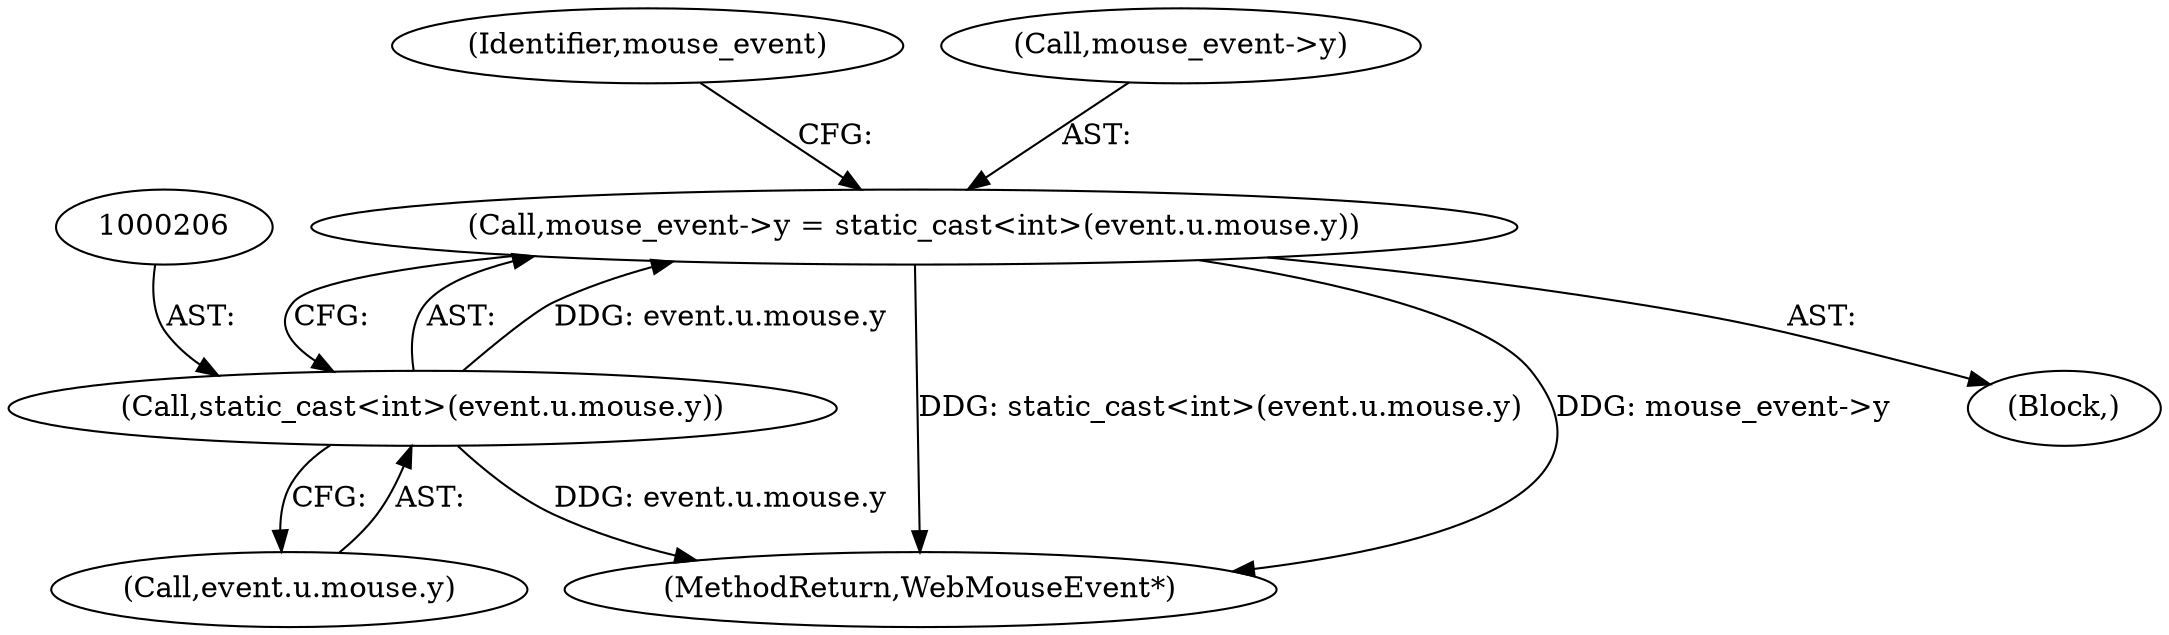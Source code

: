 digraph "0_Chrome_db5523bcb7e0419955172709c241a188ab94e8e0@pointer" {
"1000201" [label="(Call,mouse_event->y = static_cast<int>(event.u.mouse.y))"];
"1000205" [label="(Call,static_cast<int>(event.u.mouse.y))"];
"1000216" [label="(Identifier,mouse_event)"];
"1000205" [label="(Call,static_cast<int>(event.u.mouse.y))"];
"1000201" [label="(Call,mouse_event->y = static_cast<int>(event.u.mouse.y))"];
"1000227" [label="(MethodReturn,WebMouseEvent*)"];
"1000102" [label="(Block,)"];
"1000202" [label="(Call,mouse_event->y)"];
"1000207" [label="(Call,event.u.mouse.y)"];
"1000201" -> "1000102"  [label="AST: "];
"1000201" -> "1000205"  [label="CFG: "];
"1000202" -> "1000201"  [label="AST: "];
"1000205" -> "1000201"  [label="AST: "];
"1000216" -> "1000201"  [label="CFG: "];
"1000201" -> "1000227"  [label="DDG: static_cast<int>(event.u.mouse.y)"];
"1000201" -> "1000227"  [label="DDG: mouse_event->y"];
"1000205" -> "1000201"  [label="DDG: event.u.mouse.y"];
"1000205" -> "1000207"  [label="CFG: "];
"1000206" -> "1000205"  [label="AST: "];
"1000207" -> "1000205"  [label="AST: "];
"1000205" -> "1000227"  [label="DDG: event.u.mouse.y"];
}
